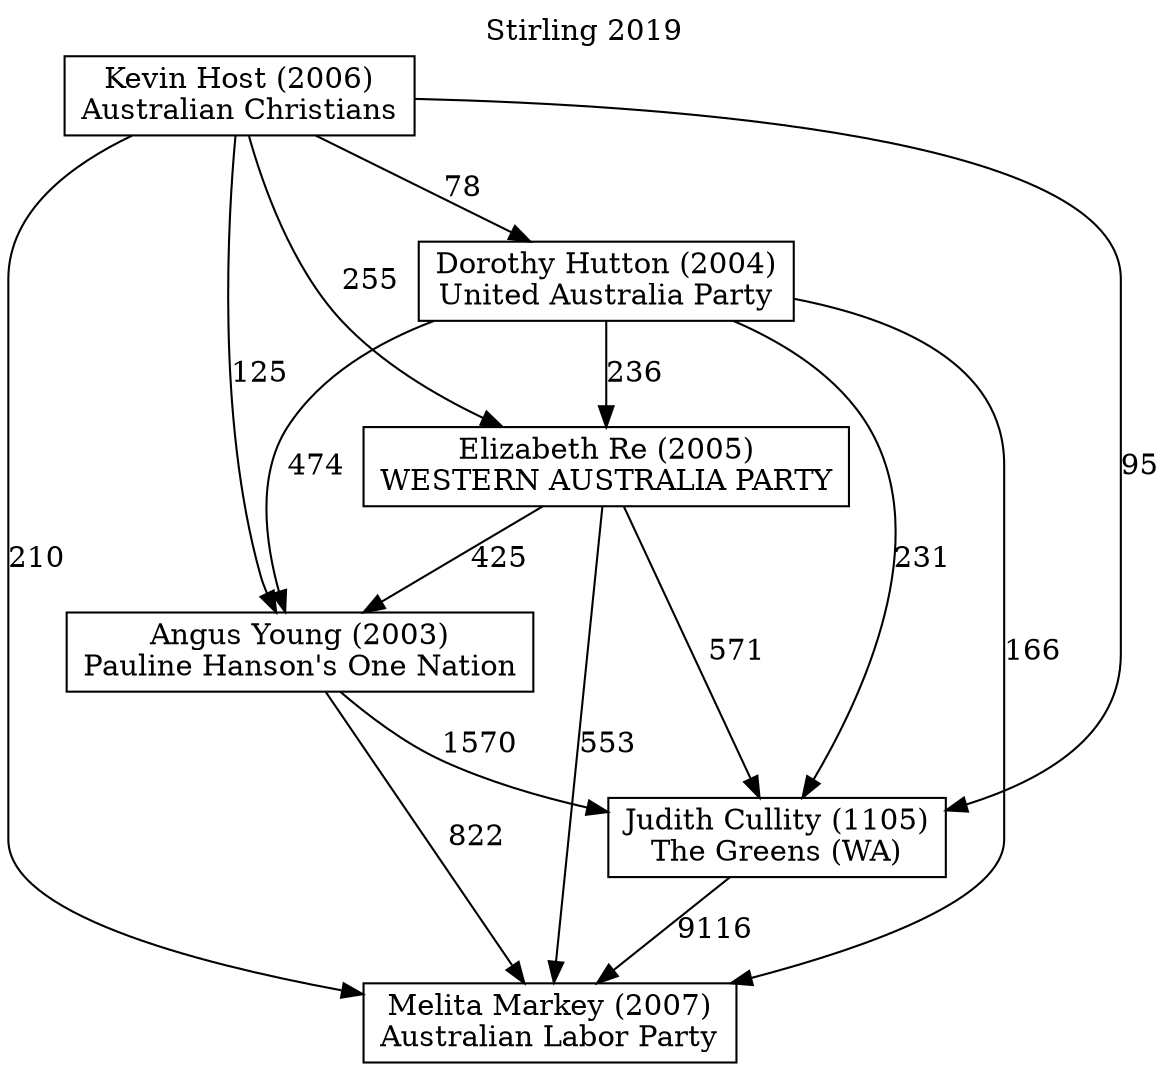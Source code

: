 // House preference flow
digraph "Melita Markey (2007)_Stirling_2019" {
	graph [label="Stirling 2019" labelloc=t mclimit=10]
	node [shape=box]
	"Melita Markey (2007)" [label="Melita Markey (2007)
Australian Labor Party"]
	"Judith Cullity (1105)" [label="Judith Cullity (1105)
The Greens (WA)"]
	"Angus Young (2003)" [label="Angus Young (2003)
Pauline Hanson's One Nation"]
	"Elizabeth Re (2005)" [label="Elizabeth Re (2005)
WESTERN AUSTRALIA PARTY"]
	"Dorothy Hutton (2004)" [label="Dorothy Hutton (2004)
United Australia Party"]
	"Kevin Host (2006)" [label="Kevin Host (2006)
Australian Christians"]
	"Judith Cullity (1105)" -> "Melita Markey (2007)" [label=9116]
	"Angus Young (2003)" -> "Judith Cullity (1105)" [label=1570]
	"Elizabeth Re (2005)" -> "Angus Young (2003)" [label=425]
	"Dorothy Hutton (2004)" -> "Elizabeth Re (2005)" [label=236]
	"Kevin Host (2006)" -> "Dorothy Hutton (2004)" [label=78]
	"Angus Young (2003)" -> "Melita Markey (2007)" [label=822]
	"Elizabeth Re (2005)" -> "Melita Markey (2007)" [label=553]
	"Dorothy Hutton (2004)" -> "Melita Markey (2007)" [label=166]
	"Kevin Host (2006)" -> "Melita Markey (2007)" [label=210]
	"Kevin Host (2006)" -> "Elizabeth Re (2005)" [label=255]
	"Dorothy Hutton (2004)" -> "Angus Young (2003)" [label=474]
	"Kevin Host (2006)" -> "Angus Young (2003)" [label=125]
	"Elizabeth Re (2005)" -> "Judith Cullity (1105)" [label=571]
	"Dorothy Hutton (2004)" -> "Judith Cullity (1105)" [label=231]
	"Kevin Host (2006)" -> "Judith Cullity (1105)" [label=95]
}
